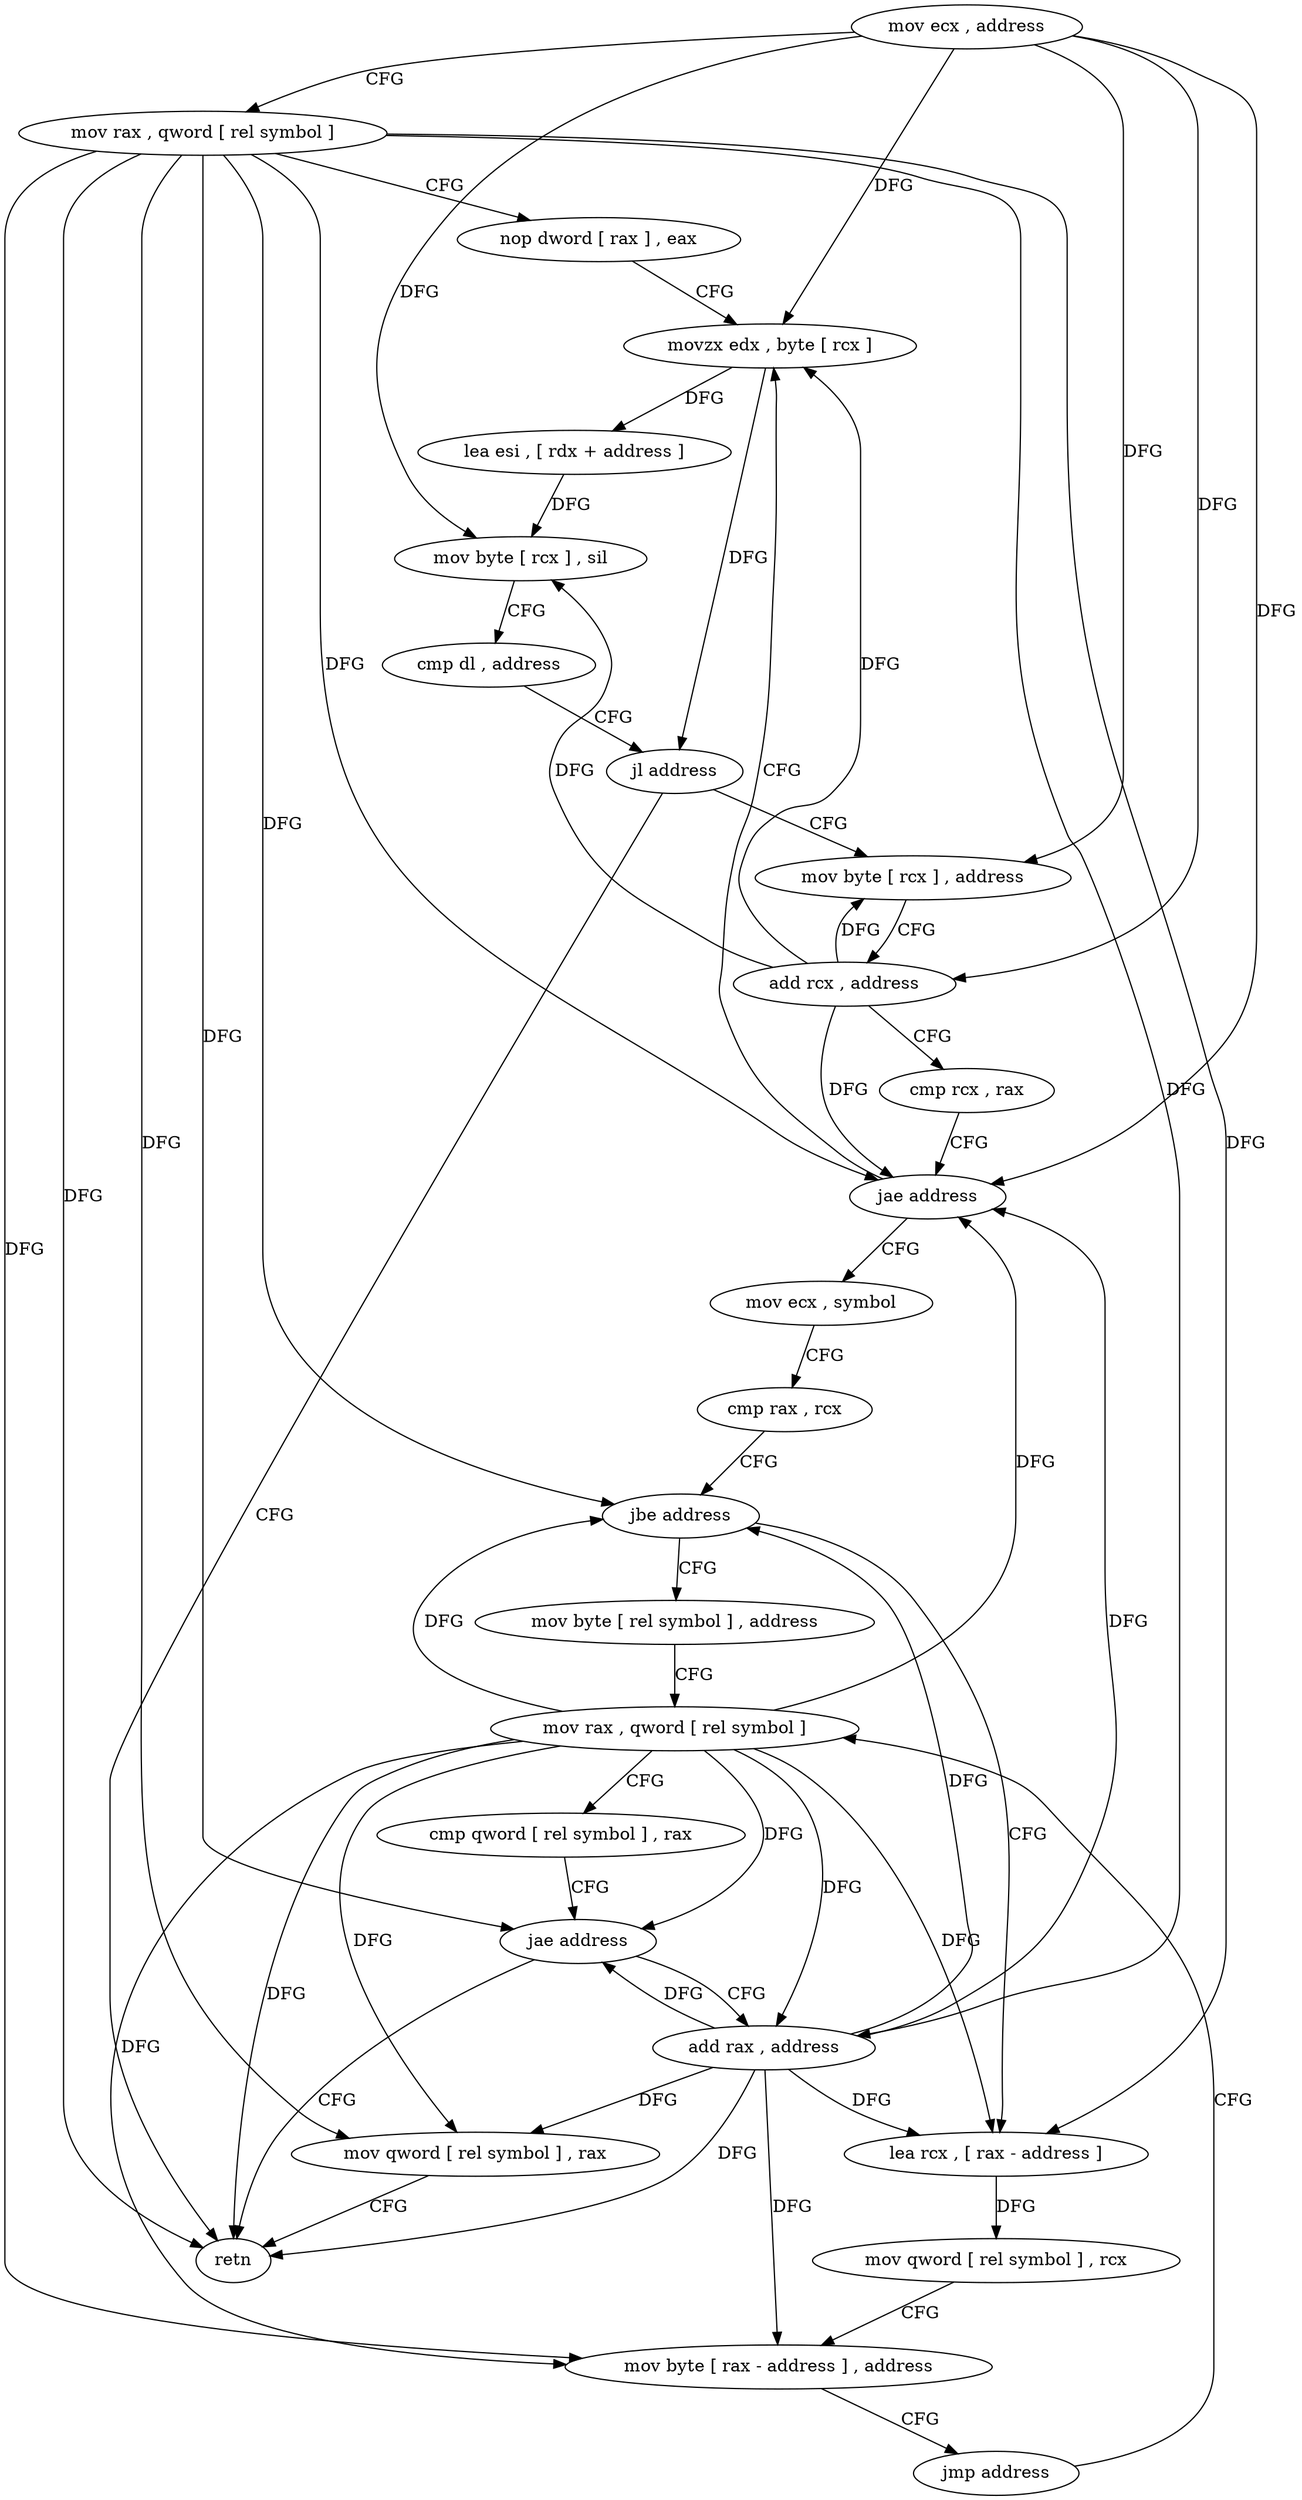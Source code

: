 digraph "func" {
"4204736" [label = "mov ecx , address" ]
"4204741" [label = "mov rax , qword [ rel symbol ]" ]
"4204748" [label = "nop dword [ rax ] , eax" ]
"4204752" [label = "movzx edx , byte [ rcx ]" ]
"4204839" [label = "retn" ]
"4204766" [label = "mov byte [ rcx ] , address" ]
"4204769" [label = "add rcx , address" ]
"4204773" [label = "cmp rcx , rax" ]
"4204776" [label = "jae address" ]
"4204778" [label = "mov ecx , symbol" ]
"4204755" [label = "lea esi , [ rdx + address ]" ]
"4204758" [label = "mov byte [ rcx ] , sil" ]
"4204761" [label = "cmp dl , address" ]
"4204764" [label = "jl address" ]
"4204783" [label = "cmp rax , rcx" ]
"4204786" [label = "jbe address" ]
"4204805" [label = "mov byte [ rel symbol ] , address" ]
"4204788" [label = "lea rcx , [ rax - address ]" ]
"4204812" [label = "mov rax , qword [ rel symbol ]" ]
"4204792" [label = "mov qword [ rel symbol ] , rcx" ]
"4204799" [label = "mov byte [ rax - address ] , address" ]
"4204803" [label = "jmp address" ]
"4204828" [label = "add rax , address" ]
"4204832" [label = "mov qword [ rel symbol ] , rax" ]
"4204819" [label = "cmp qword [ rel symbol ] , rax" ]
"4204826" [label = "jae address" ]
"4204736" -> "4204741" [ label = "CFG" ]
"4204736" -> "4204752" [ label = "DFG" ]
"4204736" -> "4204758" [ label = "DFG" ]
"4204736" -> "4204766" [ label = "DFG" ]
"4204736" -> "4204769" [ label = "DFG" ]
"4204736" -> "4204776" [ label = "DFG" ]
"4204741" -> "4204748" [ label = "CFG" ]
"4204741" -> "4204839" [ label = "DFG" ]
"4204741" -> "4204776" [ label = "DFG" ]
"4204741" -> "4204786" [ label = "DFG" ]
"4204741" -> "4204788" [ label = "DFG" ]
"4204741" -> "4204799" [ label = "DFG" ]
"4204741" -> "4204826" [ label = "DFG" ]
"4204741" -> "4204828" [ label = "DFG" ]
"4204741" -> "4204832" [ label = "DFG" ]
"4204748" -> "4204752" [ label = "CFG" ]
"4204752" -> "4204755" [ label = "DFG" ]
"4204752" -> "4204764" [ label = "DFG" ]
"4204766" -> "4204769" [ label = "CFG" ]
"4204769" -> "4204773" [ label = "CFG" ]
"4204769" -> "4204752" [ label = "DFG" ]
"4204769" -> "4204766" [ label = "DFG" ]
"4204769" -> "4204758" [ label = "DFG" ]
"4204769" -> "4204776" [ label = "DFG" ]
"4204773" -> "4204776" [ label = "CFG" ]
"4204776" -> "4204752" [ label = "CFG" ]
"4204776" -> "4204778" [ label = "CFG" ]
"4204778" -> "4204783" [ label = "CFG" ]
"4204755" -> "4204758" [ label = "DFG" ]
"4204758" -> "4204761" [ label = "CFG" ]
"4204761" -> "4204764" [ label = "CFG" ]
"4204764" -> "4204839" [ label = "CFG" ]
"4204764" -> "4204766" [ label = "CFG" ]
"4204783" -> "4204786" [ label = "CFG" ]
"4204786" -> "4204805" [ label = "CFG" ]
"4204786" -> "4204788" [ label = "CFG" ]
"4204805" -> "4204812" [ label = "CFG" ]
"4204788" -> "4204792" [ label = "DFG" ]
"4204812" -> "4204819" [ label = "CFG" ]
"4204812" -> "4204776" [ label = "DFG" ]
"4204812" -> "4204786" [ label = "DFG" ]
"4204812" -> "4204788" [ label = "DFG" ]
"4204812" -> "4204799" [ label = "DFG" ]
"4204812" -> "4204839" [ label = "DFG" ]
"4204812" -> "4204826" [ label = "DFG" ]
"4204812" -> "4204828" [ label = "DFG" ]
"4204812" -> "4204832" [ label = "DFG" ]
"4204792" -> "4204799" [ label = "CFG" ]
"4204799" -> "4204803" [ label = "CFG" ]
"4204803" -> "4204812" [ label = "CFG" ]
"4204828" -> "4204832" [ label = "DFG" ]
"4204828" -> "4204776" [ label = "DFG" ]
"4204828" -> "4204786" [ label = "DFG" ]
"4204828" -> "4204788" [ label = "DFG" ]
"4204828" -> "4204799" [ label = "DFG" ]
"4204828" -> "4204826" [ label = "DFG" ]
"4204828" -> "4204839" [ label = "DFG" ]
"4204832" -> "4204839" [ label = "CFG" ]
"4204819" -> "4204826" [ label = "CFG" ]
"4204826" -> "4204839" [ label = "CFG" ]
"4204826" -> "4204828" [ label = "CFG" ]
}
